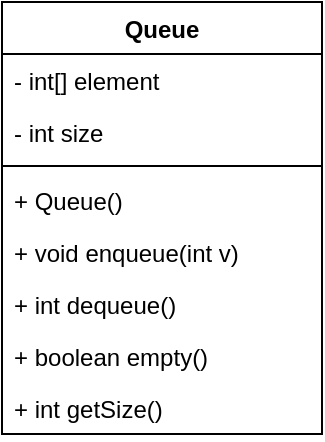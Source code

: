 <mxfile version="12.2.2" type="device" pages="1"><diagram id="kF3AMIvgQDo-o33B4w44" name="Page-1"><mxGraphModel dx="409" dy="487" grid="1" gridSize="10" guides="1" tooltips="1" connect="1" arrows="1" fold="1" page="1" pageScale="1" pageWidth="827" pageHeight="1169" math="0" shadow="0"><root><mxCell id="0"/><mxCell id="1" parent="0"/><mxCell id="OBl4M7FBkyihtNEo7fRD-1" value="Queue" style="swimlane;fontStyle=1;align=center;verticalAlign=top;childLayout=stackLayout;horizontal=1;startSize=26;horizontalStack=0;resizeParent=1;resizeParentMax=0;resizeLast=0;collapsible=1;marginBottom=0;" vertex="1" parent="1"><mxGeometry x="20" y="80" width="160" height="216" as="geometry"/></mxCell><mxCell id="OBl4M7FBkyihtNEo7fRD-2" value="- int[] element" style="text;strokeColor=none;fillColor=none;align=left;verticalAlign=top;spacingLeft=4;spacingRight=4;overflow=hidden;rotatable=0;points=[[0,0.5],[1,0.5]];portConstraint=eastwest;" vertex="1" parent="OBl4M7FBkyihtNEo7fRD-1"><mxGeometry y="26" width="160" height="26" as="geometry"/></mxCell><mxCell id="OBl4M7FBkyihtNEo7fRD-5" value="- int size" style="text;strokeColor=none;fillColor=none;align=left;verticalAlign=top;spacingLeft=4;spacingRight=4;overflow=hidden;rotatable=0;points=[[0,0.5],[1,0.5]];portConstraint=eastwest;" vertex="1" parent="OBl4M7FBkyihtNEo7fRD-1"><mxGeometry y="52" width="160" height="26" as="geometry"/></mxCell><mxCell id="OBl4M7FBkyihtNEo7fRD-3" value="" style="line;strokeWidth=1;fillColor=none;align=left;verticalAlign=middle;spacingTop=-1;spacingLeft=3;spacingRight=3;rotatable=0;labelPosition=right;points=[];portConstraint=eastwest;" vertex="1" parent="OBl4M7FBkyihtNEo7fRD-1"><mxGeometry y="78" width="160" height="8" as="geometry"/></mxCell><mxCell id="OBl4M7FBkyihtNEo7fRD-4" value="+ Queue()" style="text;strokeColor=none;fillColor=none;align=left;verticalAlign=top;spacingLeft=4;spacingRight=4;overflow=hidden;rotatable=0;points=[[0,0.5],[1,0.5]];portConstraint=eastwest;" vertex="1" parent="OBl4M7FBkyihtNEo7fRD-1"><mxGeometry y="86" width="160" height="26" as="geometry"/></mxCell><mxCell id="OBl4M7FBkyihtNEo7fRD-9" value="+ void enqueue(int v)" style="text;strokeColor=none;fillColor=none;align=left;verticalAlign=top;spacingLeft=4;spacingRight=4;overflow=hidden;rotatable=0;points=[[0,0.5],[1,0.5]];portConstraint=eastwest;" vertex="1" parent="OBl4M7FBkyihtNEo7fRD-1"><mxGeometry y="112" width="160" height="26" as="geometry"/></mxCell><mxCell id="OBl4M7FBkyihtNEo7fRD-10" value="+ int dequeue()" style="text;strokeColor=none;fillColor=none;align=left;verticalAlign=top;spacingLeft=4;spacingRight=4;overflow=hidden;rotatable=0;points=[[0,0.5],[1,0.5]];portConstraint=eastwest;" vertex="1" parent="OBl4M7FBkyihtNEo7fRD-1"><mxGeometry y="138" width="160" height="26" as="geometry"/></mxCell><mxCell id="OBl4M7FBkyihtNEo7fRD-11" value="+ boolean empty()" style="text;strokeColor=none;fillColor=none;align=left;verticalAlign=top;spacingLeft=4;spacingRight=4;overflow=hidden;rotatable=0;points=[[0,0.5],[1,0.5]];portConstraint=eastwest;" vertex="1" parent="OBl4M7FBkyihtNEo7fRD-1"><mxGeometry y="164" width="160" height="26" as="geometry"/></mxCell><mxCell id="OBl4M7FBkyihtNEo7fRD-12" value="+ int getSize()" style="text;strokeColor=none;fillColor=none;align=left;verticalAlign=top;spacingLeft=4;spacingRight=4;overflow=hidden;rotatable=0;points=[[0,0.5],[1,0.5]];portConstraint=eastwest;" vertex="1" parent="OBl4M7FBkyihtNEo7fRD-1"><mxGeometry y="190" width="160" height="26" as="geometry"/></mxCell></root></mxGraphModel></diagram></mxfile>